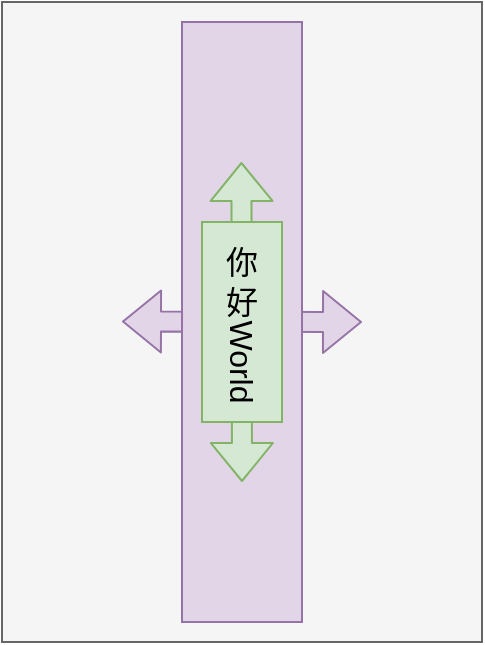 <mxfile version="13.1.5" type="device"><diagram id="LgjTPwxMQ01JuIyx9_Hg" name="Page-1"><mxGraphModel dx="731" dy="452" grid="1" gridSize="10" guides="1" tooltips="1" connect="1" arrows="1" fold="1" page="1" pageScale="1" pageWidth="850" pageHeight="1100" math="0" shadow="0"><root><mxCell id="0"/><mxCell id="1" parent="0"/><mxCell id="t0PvGvEKLj19Cgtn3Sia-1" value="" style="rounded=0;whiteSpace=wrap;html=1;fillColor=#f5f5f5;strokeColor=#666666;fontColor=#333333;" parent="1" vertex="1"><mxGeometry x="160" y="80" width="240" height="320" as="geometry"/></mxCell><mxCell id="tMtDD9mwqR8wJ-tb6bhP-1" value="" style="shape=flexArrow;endArrow=classic;startArrow=classic;html=1;fillColor=#e1d5e7;strokeColor=#9673a6;" edge="1" parent="1"><mxGeometry width="50" height="50" relative="1" as="geometry"><mxPoint x="340" y="240" as="sourcePoint"/><mxPoint x="220" y="239.71" as="targetPoint"/></mxGeometry></mxCell><mxCell id="t0PvGvEKLj19Cgtn3Sia-2" value="" style="rounded=0;whiteSpace=wrap;html=1;fillColor=#e1d5e7;strokeColor=#9673a6;" parent="1" vertex="1"><mxGeometry x="250" y="90" width="60" height="300" as="geometry"/></mxCell><mxCell id="tMtDD9mwqR8wJ-tb6bhP-7" value="" style="shape=flexArrow;endArrow=classic;startArrow=classic;html=1;fillColor=#d5e8d4;strokeColor=#82b366;" edge="1" parent="1"><mxGeometry width="50" height="50" relative="1" as="geometry"><mxPoint x="280" y="320" as="sourcePoint"/><mxPoint x="279.71" y="160" as="targetPoint"/></mxGeometry></mxCell><mxCell id="tMtDD9mwqR8wJ-tb6bhP-6" value="" style="rounded=0;whiteSpace=wrap;html=1;fillColor=#d5e8d4;strokeColor=#82b366;" vertex="1" parent="1"><mxGeometry x="260" y="190" width="40" height="100" as="geometry"/></mxCell><mxCell id="tMtDD9mwqR8wJ-tb6bhP-8" value="你好" style="text;html=1;strokeColor=none;fillColor=none;align=center;verticalAlign=middle;whiteSpace=wrap;rounded=0;fontSize=16;" vertex="1" parent="1"><mxGeometry x="270" y="200" width="20" height="40" as="geometry"/></mxCell><mxCell id="tMtDD9mwqR8wJ-tb6bhP-11" value="World" style="text;html=1;strokeColor=none;fillColor=none;align=center;verticalAlign=middle;whiteSpace=wrap;rounded=0;rotation=90;fontSize=16;" vertex="1" parent="1"><mxGeometry x="255" y="250" width="50" height="20" as="geometry"/></mxCell></root></mxGraphModel></diagram></mxfile>